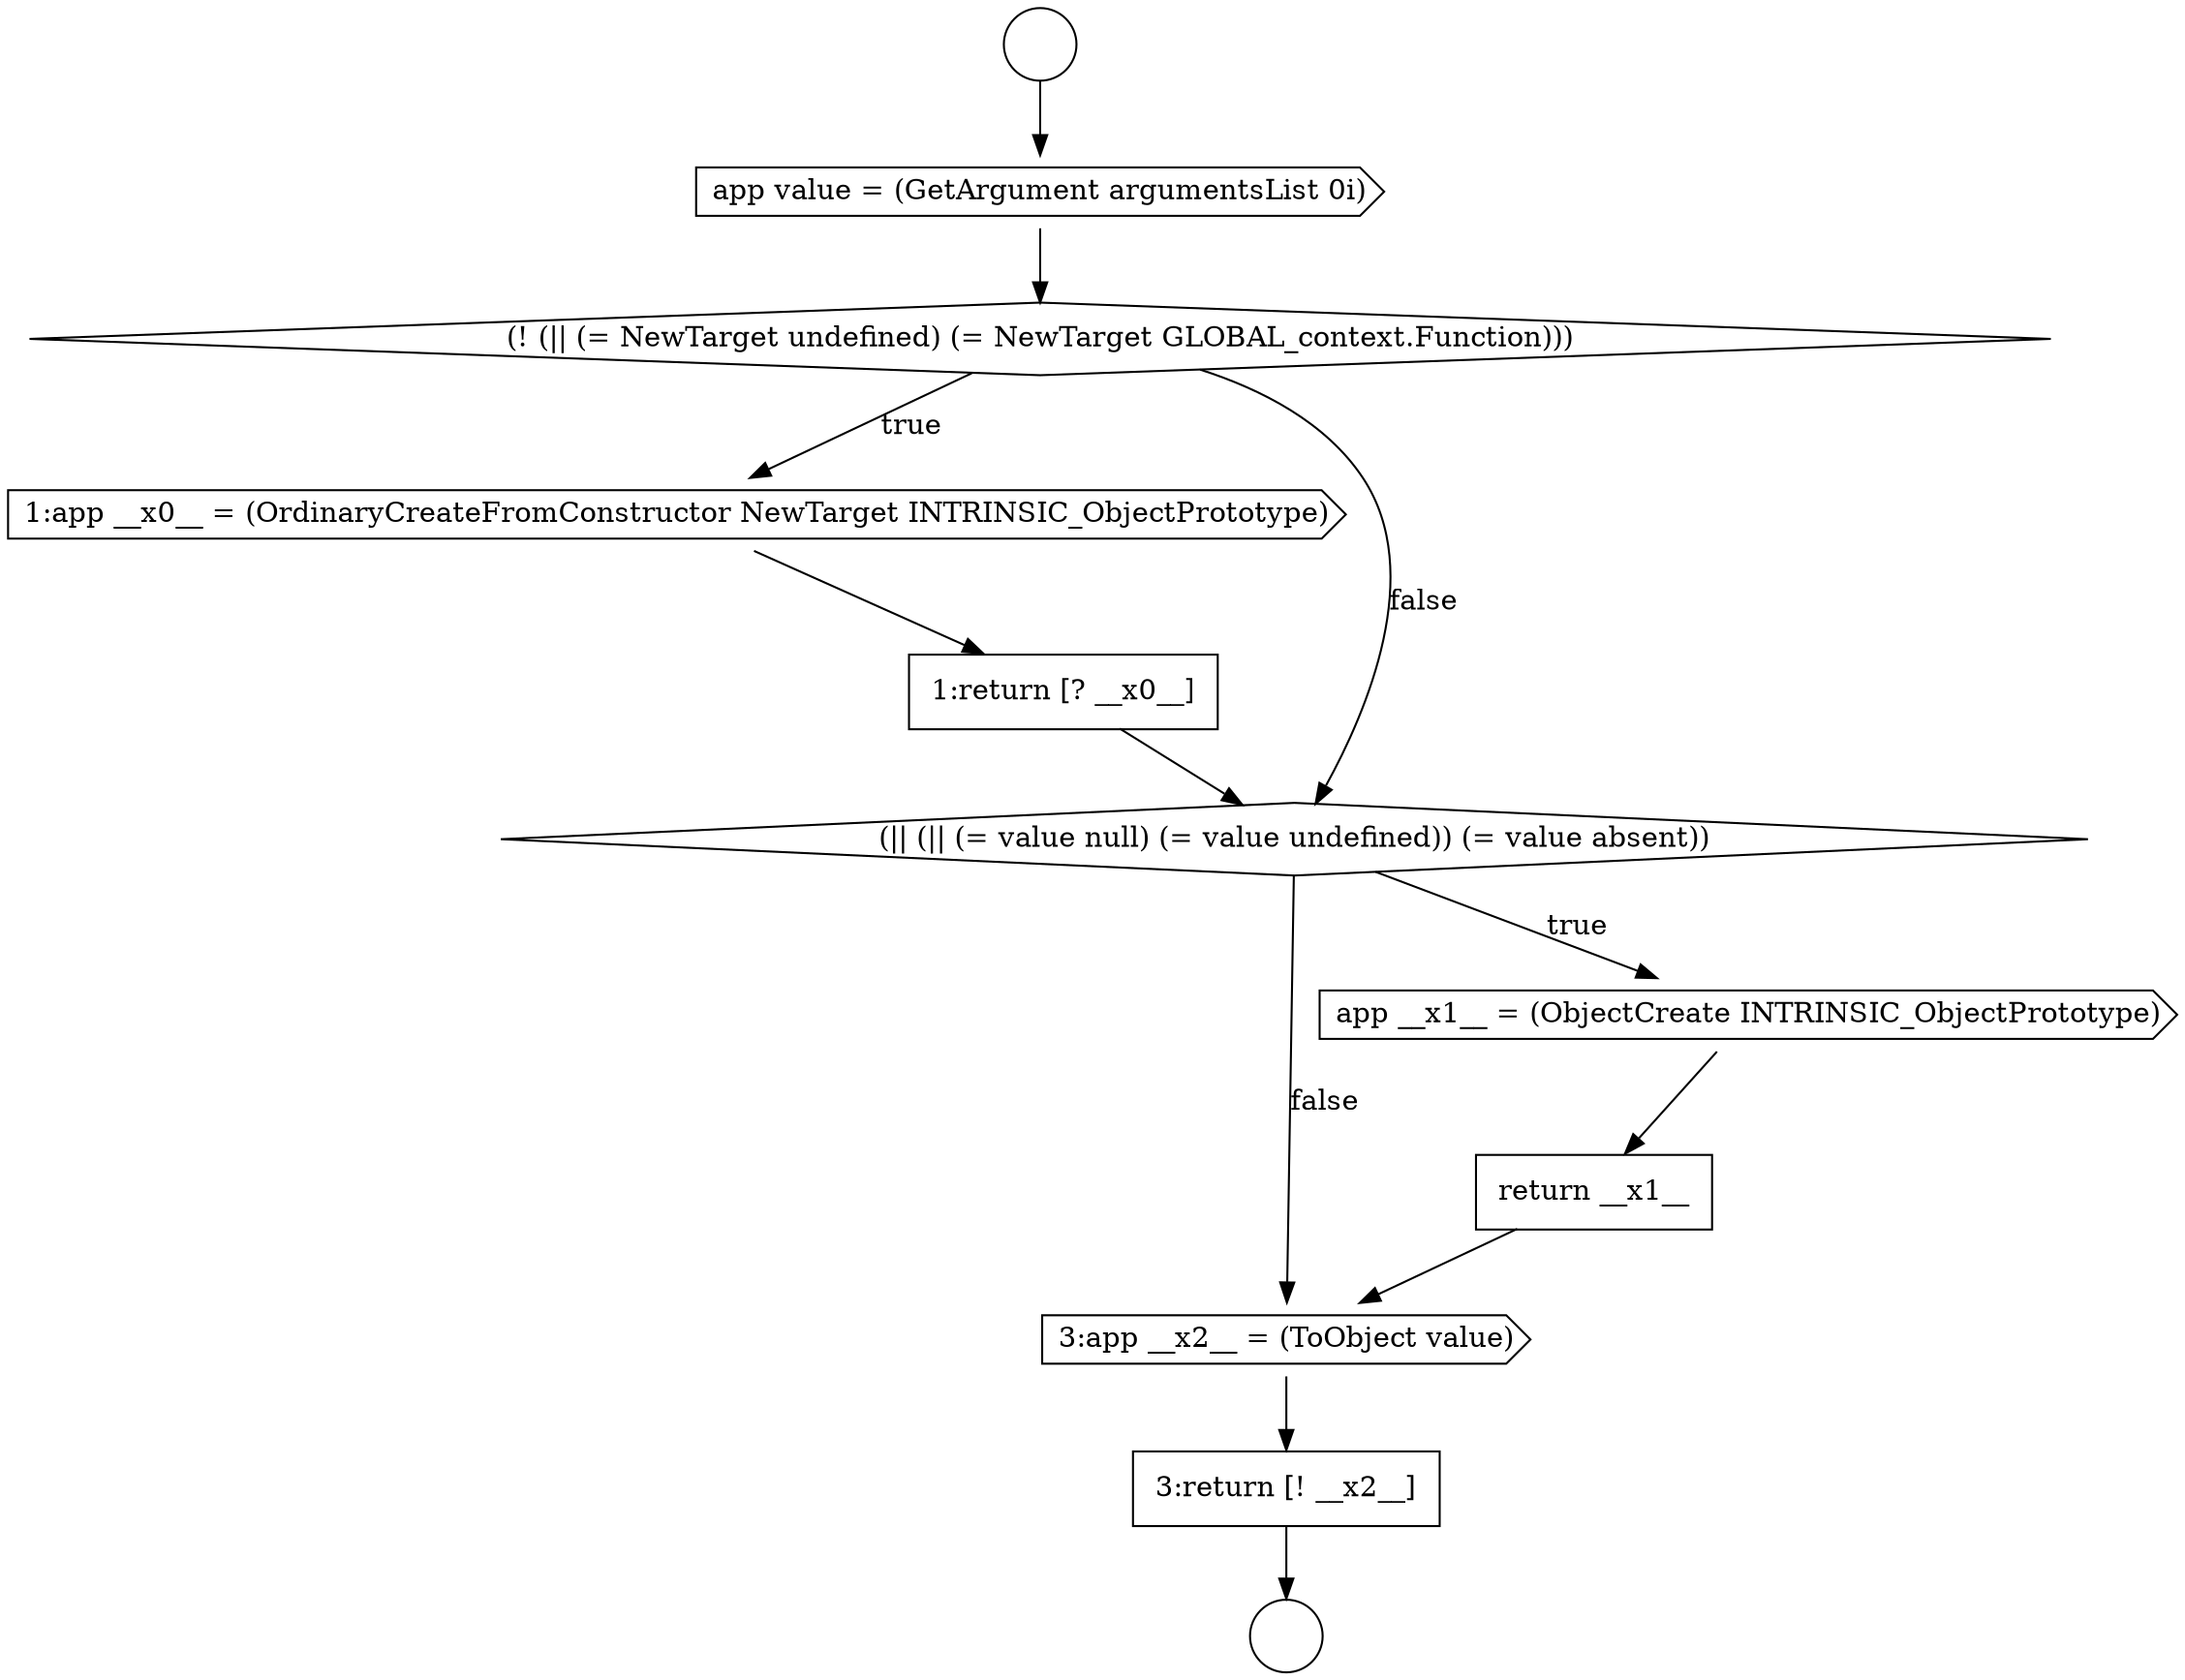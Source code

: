 digraph {
  node11250 [shape=none, margin=0, label=<<font color="black">
    <table border="0" cellborder="1" cellspacing="0" cellpadding="10">
      <tr><td align="left">return __x1__</td></tr>
    </table>
  </font>> color="black" fillcolor="white" style=filled]
  node11247 [shape=none, margin=0, label=<<font color="black">
    <table border="0" cellborder="1" cellspacing="0" cellpadding="10">
      <tr><td align="left">1:return [? __x0__]</td></tr>
    </table>
  </font>> color="black" fillcolor="white" style=filled]
  node11242 [shape=circle label=" " color="black" fillcolor="white" style=filled]
  node11245 [shape=diamond, label=<<font color="black">(! (|| (= NewTarget undefined) (= NewTarget GLOBAL_context.Function)))</font>> color="black" fillcolor="white" style=filled]
  node11252 [shape=none, margin=0, label=<<font color="black">
    <table border="0" cellborder="1" cellspacing="0" cellpadding="10">
      <tr><td align="left">3:return [! __x2__]</td></tr>
    </table>
  </font>> color="black" fillcolor="white" style=filled]
  node11246 [shape=cds, label=<<font color="black">1:app __x0__ = (OrdinaryCreateFromConstructor NewTarget INTRINSIC_ObjectPrototype)</font>> color="black" fillcolor="white" style=filled]
  node11251 [shape=cds, label=<<font color="black">3:app __x2__ = (ToObject value)</font>> color="black" fillcolor="white" style=filled]
  node11244 [shape=cds, label=<<font color="black">app value = (GetArgument argumentsList 0i)</font>> color="black" fillcolor="white" style=filled]
  node11249 [shape=cds, label=<<font color="black">app __x1__ = (ObjectCreate INTRINSIC_ObjectPrototype)</font>> color="black" fillcolor="white" style=filled]
  node11243 [shape=circle label=" " color="black" fillcolor="white" style=filled]
  node11248 [shape=diamond, label=<<font color="black">(|| (|| (= value null) (= value undefined)) (= value absent))</font>> color="black" fillcolor="white" style=filled]
  node11244 -> node11245 [ color="black"]
  node11252 -> node11243 [ color="black"]
  node11251 -> node11252 [ color="black"]
  node11245 -> node11246 [label=<<font color="black">true</font>> color="black"]
  node11245 -> node11248 [label=<<font color="black">false</font>> color="black"]
  node11250 -> node11251 [ color="black"]
  node11248 -> node11249 [label=<<font color="black">true</font>> color="black"]
  node11248 -> node11251 [label=<<font color="black">false</font>> color="black"]
  node11242 -> node11244 [ color="black"]
  node11249 -> node11250 [ color="black"]
  node11247 -> node11248 [ color="black"]
  node11246 -> node11247 [ color="black"]
}
